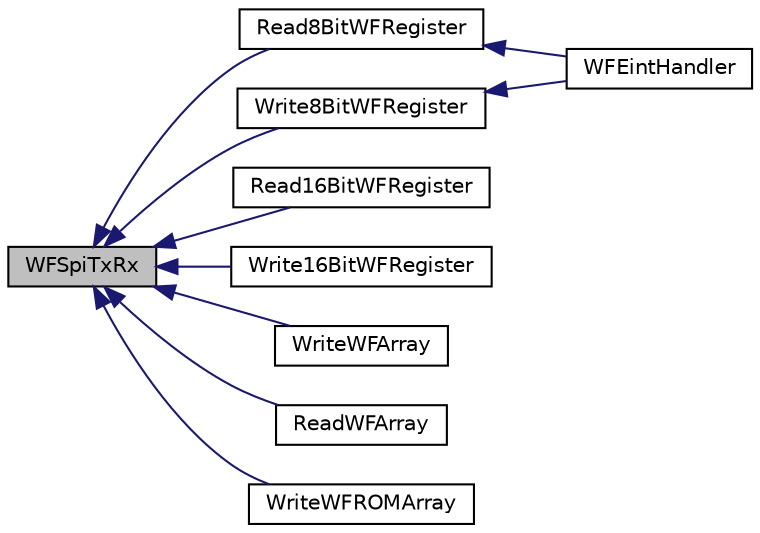 digraph "WFSpiTxRx"
{
  edge [fontname="Helvetica",fontsize="10",labelfontname="Helvetica",labelfontsize="10"];
  node [fontname="Helvetica",fontsize="10",shape=record];
  rankdir="LR";
  Node1 [label="WFSpiTxRx",height=0.2,width=0.4,color="black", fillcolor="grey75", style="filled", fontcolor="black"];
  Node1 -> Node2 [dir="back",color="midnightblue",fontsize="10",style="solid",fontname="Helvetica"];
  Node2 [label="Read8BitWFRegister",height=0.2,width=0.4,color="black", fillcolor="white", style="filled",URL="$_w_f_driver_com_8c.html#a2950b0ad81e544cbd631ff0747d888ec"];
  Node2 -> Node3 [dir="back",color="midnightblue",fontsize="10",style="solid",fontname="Helvetica"];
  Node3 [label="WFEintHandler",height=0.2,width=0.4,color="black", fillcolor="white", style="filled",URL="$_w_f_driver_com_8c.html#a595ec5f432cb300205eda02e2664d586"];
  Node1 -> Node4 [dir="back",color="midnightblue",fontsize="10",style="solid",fontname="Helvetica"];
  Node4 [label="Write8BitWFRegister",height=0.2,width=0.4,color="black", fillcolor="white", style="filled",URL="$_w_f_driver_com_8c.html#a223ca877db70b65e6ca4ab27c78b13d5"];
  Node4 -> Node3 [dir="back",color="midnightblue",fontsize="10",style="solid",fontname="Helvetica"];
  Node1 -> Node5 [dir="back",color="midnightblue",fontsize="10",style="solid",fontname="Helvetica"];
  Node5 [label="Read16BitWFRegister",height=0.2,width=0.4,color="black", fillcolor="white", style="filled",URL="$_w_f_driver_com_8c.html#a0bf9eb8a56860f2fccbf68f53ca8eb46"];
  Node1 -> Node6 [dir="back",color="midnightblue",fontsize="10",style="solid",fontname="Helvetica"];
  Node6 [label="Write16BitWFRegister",height=0.2,width=0.4,color="black", fillcolor="white", style="filled",URL="$_w_f_driver_com_8c.html#a914c1bea2233e373d5f6180b0be32b03"];
  Node1 -> Node7 [dir="back",color="midnightblue",fontsize="10",style="solid",fontname="Helvetica"];
  Node7 [label="WriteWFArray",height=0.2,width=0.4,color="black", fillcolor="white", style="filled",URL="$_w_f_driver_com_8c.html#ac672392a40ad7e2f252b08b5f730f39c"];
  Node1 -> Node8 [dir="back",color="midnightblue",fontsize="10",style="solid",fontname="Helvetica"];
  Node8 [label="ReadWFArray",height=0.2,width=0.4,color="black", fillcolor="white", style="filled",URL="$_w_f_driver_com_8c.html#a953c0c8d5badc9f3d0f7bcbc960ec758"];
  Node1 -> Node9 [dir="back",color="midnightblue",fontsize="10",style="solid",fontname="Helvetica"];
  Node9 [label="WriteWFROMArray",height=0.2,width=0.4,color="black", fillcolor="white", style="filled",URL="$_w_f_driver_com_8c.html#a7537952e20b253009225706ac2723286"];
}
